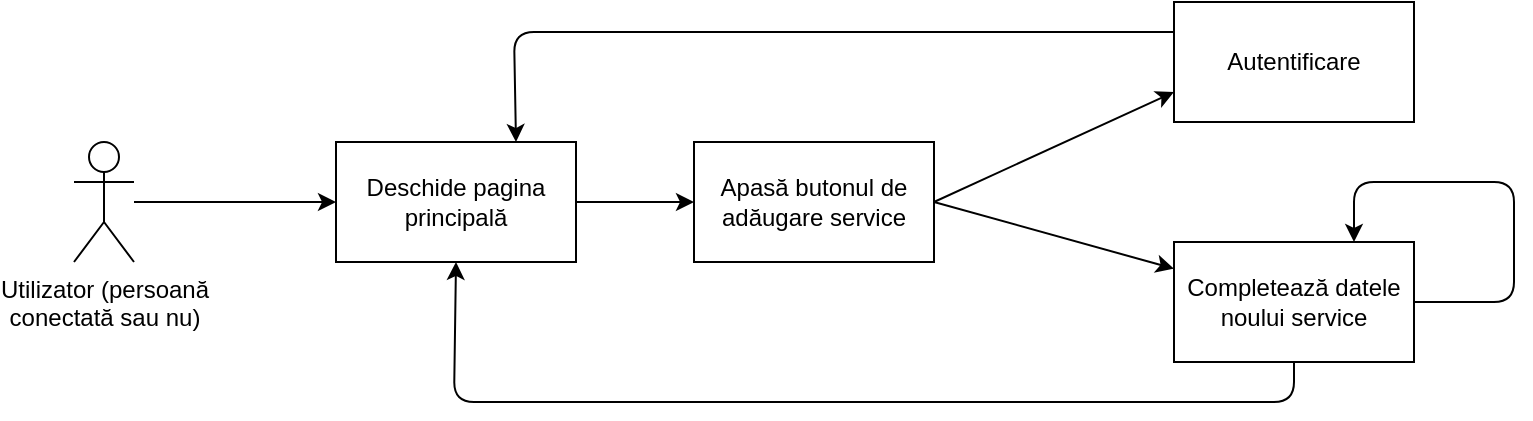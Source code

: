 <mxfile version="12.6.2" type="device"><diagram id="KPJVHijdwUUvUy8Gopw2" name="Page-1"><mxGraphModel dx="2249" dy="804" grid="1" gridSize="10" guides="1" tooltips="1" connect="1" arrows="1" fold="1" page="1" pageScale="1" pageWidth="827" pageHeight="1169" math="0" shadow="0"><root><mxCell id="0"/><mxCell id="1" parent="0"/><mxCell id="CeVzdUOQMq1cK4ptx-Qx-1" value="Utilizator (persoană &lt;br&gt;conectată sau nu)" style="shape=umlActor;verticalLabelPosition=bottom;labelBackgroundColor=#ffffff;verticalAlign=top;html=1;outlineConnect=0;" vertex="1" parent="1"><mxGeometry x="-120" y="170" width="30" height="60" as="geometry"/></mxCell><mxCell id="CeVzdUOQMq1cK4ptx-Qx-5" value="Deschide pagina principală" style="rounded=0;whiteSpace=wrap;html=1;" vertex="1" parent="1"><mxGeometry x="11" y="170" width="120" height="60" as="geometry"/></mxCell><mxCell id="CeVzdUOQMq1cK4ptx-Qx-6" value="" style="endArrow=classic;html=1;entryX=0;entryY=0.5;entryDx=0;entryDy=0;" edge="1" parent="1" source="CeVzdUOQMq1cK4ptx-Qx-1" target="CeVzdUOQMq1cK4ptx-Qx-5"><mxGeometry width="50" height="50" relative="1" as="geometry"><mxPoint x="-80" y="200" as="sourcePoint"/><mxPoint x="-120" y="270" as="targetPoint"/></mxGeometry></mxCell><mxCell id="CeVzdUOQMq1cK4ptx-Qx-9" value="" style="endArrow=classic;html=1;exitX=1;exitY=0.5;exitDx=0;exitDy=0;" edge="1" parent="1" source="CeVzdUOQMq1cK4ptx-Qx-5" target="CeVzdUOQMq1cK4ptx-Qx-10"><mxGeometry width="50" height="50" relative="1" as="geometry"><mxPoint x="-160" y="340" as="sourcePoint"/><mxPoint x="240" y="250" as="targetPoint"/></mxGeometry></mxCell><mxCell id="CeVzdUOQMq1cK4ptx-Qx-10" value="Apasă butonul de adăugare service" style="rounded=0;whiteSpace=wrap;html=1;" vertex="1" parent="1"><mxGeometry x="190" y="170" width="120" height="60" as="geometry"/></mxCell><mxCell id="CeVzdUOQMq1cK4ptx-Qx-11" value="" style="endArrow=classic;html=1;exitX=1;exitY=0.5;exitDx=0;exitDy=0;entryX=0;entryY=0.75;entryDx=0;entryDy=0;" edge="1" parent="1" source="CeVzdUOQMq1cK4ptx-Qx-10" target="CeVzdUOQMq1cK4ptx-Qx-12"><mxGeometry width="50" height="50" relative="1" as="geometry"><mxPoint x="-160" y="340" as="sourcePoint"/><mxPoint x="410" y="150" as="targetPoint"/></mxGeometry></mxCell><mxCell id="CeVzdUOQMq1cK4ptx-Qx-12" value="Autentificare" style="rounded=0;whiteSpace=wrap;html=1;" vertex="1" parent="1"><mxGeometry x="430" y="100" width="120" height="60" as="geometry"/></mxCell><mxCell id="CeVzdUOQMq1cK4ptx-Qx-13" value="" style="endArrow=classic;html=1;entryX=0.75;entryY=0;entryDx=0;entryDy=0;exitX=0;exitY=0.25;exitDx=0;exitDy=0;" edge="1" parent="1" source="CeVzdUOQMq1cK4ptx-Qx-12" target="CeVzdUOQMq1cK4ptx-Qx-5"><mxGeometry width="50" height="50" relative="1" as="geometry"><mxPoint x="-160" y="340" as="sourcePoint"/><mxPoint x="-110" y="290" as="targetPoint"/><Array as="points"><mxPoint x="100" y="115"/></Array></mxGeometry></mxCell><mxCell id="CeVzdUOQMq1cK4ptx-Qx-14" value="" style="endArrow=classic;html=1;exitX=1;exitY=0.5;exitDx=0;exitDy=0;" edge="1" parent="1" source="CeVzdUOQMq1cK4ptx-Qx-10" target="CeVzdUOQMq1cK4ptx-Qx-15"><mxGeometry width="50" height="50" relative="1" as="geometry"><mxPoint x="-160" y="340" as="sourcePoint"/><mxPoint x="420" y="260" as="targetPoint"/></mxGeometry></mxCell><mxCell id="CeVzdUOQMq1cK4ptx-Qx-15" value="Completează datele noului service" style="rounded=0;whiteSpace=wrap;html=1;" vertex="1" parent="1"><mxGeometry x="430" y="220" width="120" height="60" as="geometry"/></mxCell><mxCell id="CeVzdUOQMq1cK4ptx-Qx-16" value="" style="endArrow=classic;html=1;entryX=0.75;entryY=0;entryDx=0;entryDy=0;exitX=1;exitY=0.5;exitDx=0;exitDy=0;" edge="1" parent="1" source="CeVzdUOQMq1cK4ptx-Qx-15" target="CeVzdUOQMq1cK4ptx-Qx-15"><mxGeometry width="50" height="50" relative="1" as="geometry"><mxPoint x="-160" y="350" as="sourcePoint"/><mxPoint x="-110" y="300" as="targetPoint"/><Array as="points"><mxPoint x="600" y="250"/><mxPoint x="600" y="190"/><mxPoint x="520" y="190"/></Array></mxGeometry></mxCell><mxCell id="CeVzdUOQMq1cK4ptx-Qx-17" value="" style="endArrow=classic;html=1;entryX=0.5;entryY=1;entryDx=0;entryDy=0;exitX=0.5;exitY=1;exitDx=0;exitDy=0;" edge="1" parent="1" source="CeVzdUOQMq1cK4ptx-Qx-15" target="CeVzdUOQMq1cK4ptx-Qx-5"><mxGeometry width="50" height="50" relative="1" as="geometry"><mxPoint x="-160" y="350" as="sourcePoint"/><mxPoint x="-110" y="300" as="targetPoint"/><Array as="points"><mxPoint x="490" y="300"/><mxPoint x="70" y="300"/></Array></mxGeometry></mxCell></root></mxGraphModel></diagram></mxfile>